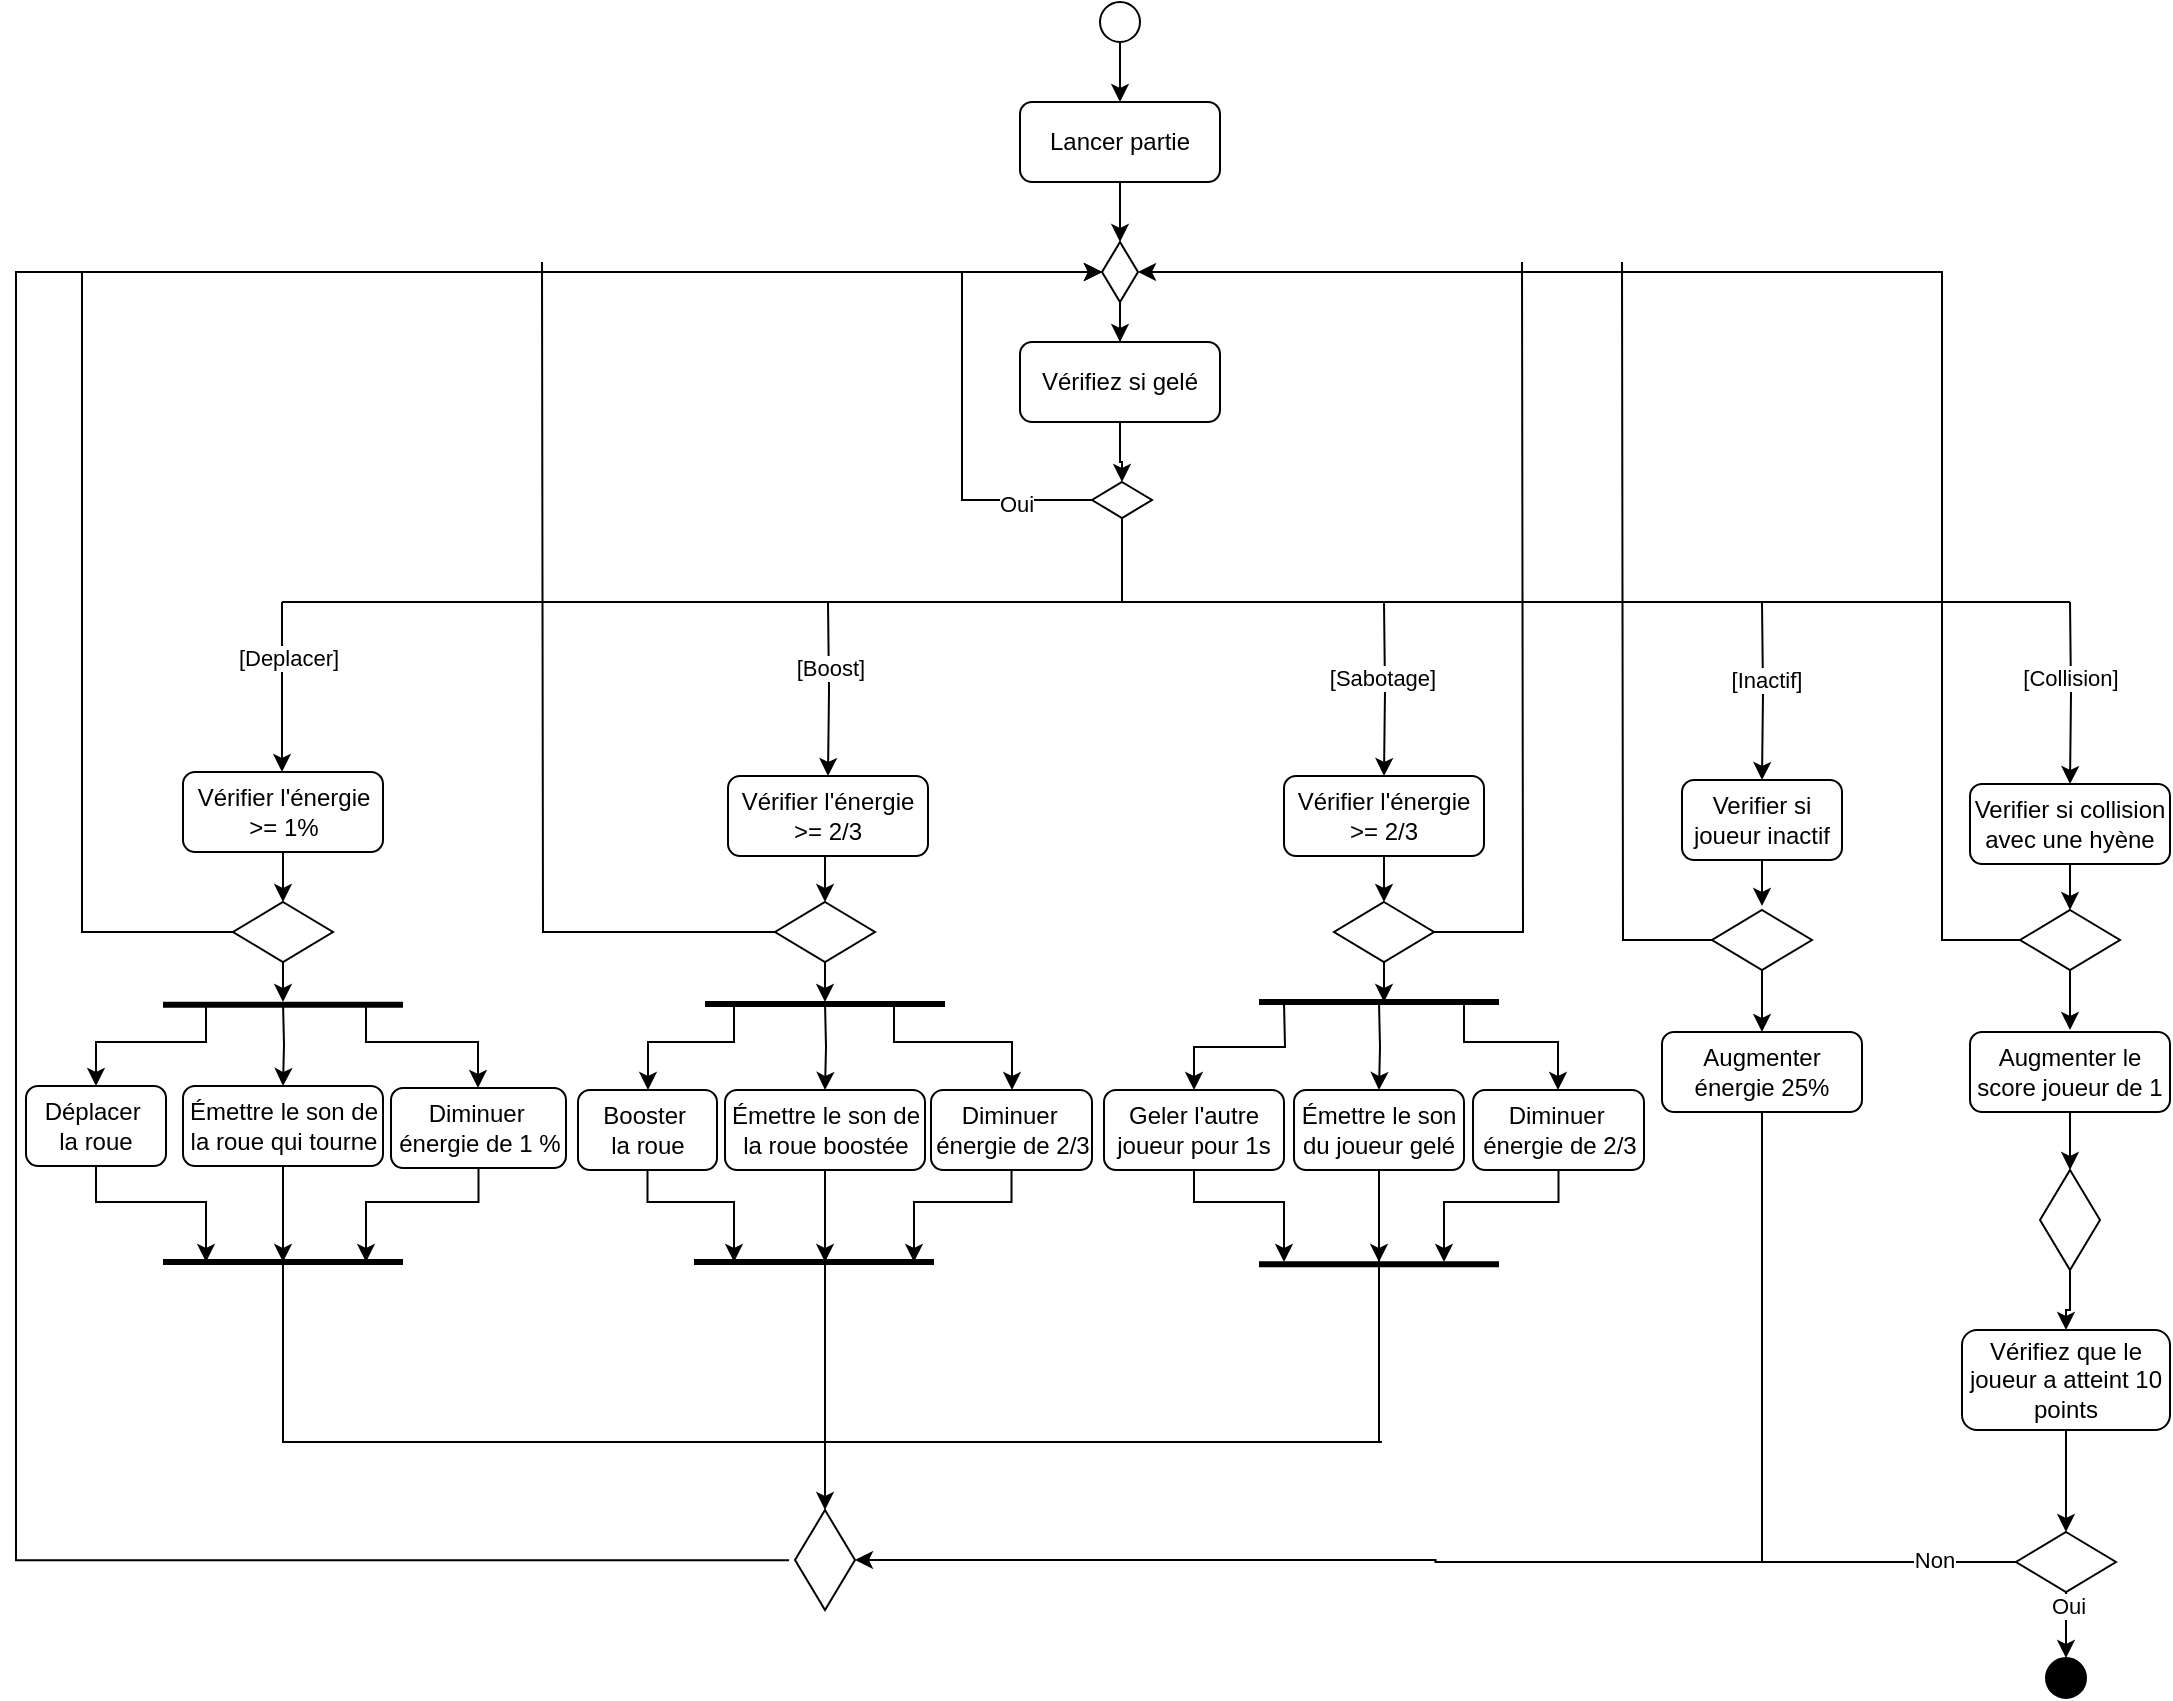 <mxfile version="26.2.13">
  <diagram name="Page-1" id="c7-hRY8DfMiNaXvnUUdZ">
    <mxGraphModel dx="1748" dy="946" grid="1" gridSize="10" guides="1" tooltips="1" connect="1" arrows="1" fold="1" page="1" pageScale="1" pageWidth="1100" pageHeight="850" math="0" shadow="0">
      <root>
        <mxCell id="0" />
        <mxCell id="1" parent="0" />
        <mxCell id="Nvft40sG64JCW1DYEv6T-74" style="edgeStyle=orthogonalEdgeStyle;rounded=0;orthogonalLoop=1;jettySize=auto;html=1;entryX=0.5;entryY=0;entryDx=0;entryDy=0;" edge="1" parent="1" source="i3L0F_zGx0VAiGbkec1p-2" target="i3L0F_zGx0VAiGbkec1p-9">
          <mxGeometry relative="1" as="geometry" />
        </mxCell>
        <mxCell id="i3L0F_zGx0VAiGbkec1p-2" value="" style="ellipse;whiteSpace=wrap;html=1;aspect=fixed;" parent="1" vertex="1">
          <mxGeometry x="549" width="20" height="20" as="geometry" />
        </mxCell>
        <mxCell id="Nvft40sG64JCW1DYEv6T-75" style="edgeStyle=orthogonalEdgeStyle;rounded=0;orthogonalLoop=1;jettySize=auto;html=1;entryX=0.5;entryY=0;entryDx=0;entryDy=0;" edge="1" parent="1" source="i3L0F_zGx0VAiGbkec1p-9" target="Nvft40sG64JCW1DYEv6T-73">
          <mxGeometry relative="1" as="geometry" />
        </mxCell>
        <mxCell id="i3L0F_zGx0VAiGbkec1p-9" value="Lancer partie" style="rounded=1;whiteSpace=wrap;html=1;" parent="1" vertex="1">
          <mxGeometry x="509" y="50" width="100" height="40" as="geometry" />
        </mxCell>
        <mxCell id="Nvft40sG64JCW1DYEv6T-15" style="edgeStyle=orthogonalEdgeStyle;rounded=0;orthogonalLoop=1;jettySize=auto;html=1;entryX=0.5;entryY=0;entryDx=0;entryDy=0;" edge="1" parent="1" source="i3L0F_zGx0VAiGbkec1p-17" target="Nvft40sG64JCW1DYEv6T-11">
          <mxGeometry relative="1" as="geometry" />
        </mxCell>
        <mxCell id="Nvft40sG64JCW1DYEv6T-81" style="edgeStyle=orthogonalEdgeStyle;rounded=0;orthogonalLoop=1;jettySize=auto;html=1;" edge="1" parent="1" target="i3L0F_zGx0VAiGbkec1p-17">
          <mxGeometry relative="1" as="geometry">
            <mxPoint x="140" y="300" as="sourcePoint" />
          </mxGeometry>
        </mxCell>
        <mxCell id="Nvft40sG64JCW1DYEv6T-108" value="[Deplacer]" style="edgeLabel;html=1;align=center;verticalAlign=middle;resizable=0;points=[];" vertex="1" connectable="0" parent="Nvft40sG64JCW1DYEv6T-81">
          <mxGeometry x="-0.352" y="3" relative="1" as="geometry">
            <mxPoint as="offset" />
          </mxGeometry>
        </mxCell>
        <mxCell id="i3L0F_zGx0VAiGbkec1p-17" value="Vérifier l&#39;énergie &amp;gt;= 1%" style="rounded=1;whiteSpace=wrap;html=1;" parent="1" vertex="1">
          <mxGeometry x="90.5" y="385" width="100" height="40" as="geometry" />
        </mxCell>
        <mxCell id="Nvft40sG64JCW1DYEv6T-77" style="edgeStyle=orthogonalEdgeStyle;rounded=0;orthogonalLoop=1;jettySize=auto;html=1;entryX=0.5;entryY=0;entryDx=0;entryDy=0;" edge="1" parent="1" source="i3L0F_zGx0VAiGbkec1p-18" target="Nvft40sG64JCW1DYEv6T-72">
          <mxGeometry relative="1" as="geometry" />
        </mxCell>
        <mxCell id="i3L0F_zGx0VAiGbkec1p-18" value="Vérifiez si gelé" style="rounded=1;whiteSpace=wrap;html=1;" parent="1" vertex="1">
          <mxGeometry x="509" y="170" width="100" height="40" as="geometry" />
        </mxCell>
        <mxCell id="Nvft40sG64JCW1DYEv6T-17" style="edgeStyle=orthogonalEdgeStyle;rounded=0;orthogonalLoop=1;jettySize=auto;html=1;exitX=0.5;exitY=0;exitDx=0;exitDy=0;entryX=0.5;entryY=0;entryDx=0;entryDy=0;" edge="1" parent="1" target="i3L0F_zGx0VAiGbkec1p-19">
          <mxGeometry relative="1" as="geometry">
            <mxPoint x="102" y="500" as="sourcePoint" />
            <Array as="points">
              <mxPoint x="102" y="520" />
              <mxPoint x="47" y="520" />
            </Array>
          </mxGeometry>
        </mxCell>
        <mxCell id="Nvft40sG64JCW1DYEv6T-20" style="edgeStyle=orthogonalEdgeStyle;rounded=0;orthogonalLoop=1;jettySize=auto;html=1;" edge="1" parent="1" source="i3L0F_zGx0VAiGbkec1p-19">
          <mxGeometry relative="1" as="geometry">
            <mxPoint x="102" y="630" as="targetPoint" />
            <Array as="points">
              <mxPoint x="47" y="600" />
              <mxPoint x="102" y="600" />
            </Array>
          </mxGeometry>
        </mxCell>
        <mxCell id="i3L0F_zGx0VAiGbkec1p-19" value="Déplacer&amp;nbsp;&lt;div&gt;la roue&lt;/div&gt;" style="rounded=1;whiteSpace=wrap;html=1;" parent="1" vertex="1">
          <mxGeometry x="12" y="542" width="70" height="40" as="geometry" />
        </mxCell>
        <mxCell id="Nvft40sG64JCW1DYEv6T-18" style="edgeStyle=orthogonalEdgeStyle;rounded=0;orthogonalLoop=1;jettySize=auto;html=1;" edge="1" parent="1" target="i3L0F_zGx0VAiGbkec1p-20">
          <mxGeometry relative="1" as="geometry">
            <mxPoint x="140.5" y="500" as="sourcePoint" />
          </mxGeometry>
        </mxCell>
        <mxCell id="Nvft40sG64JCW1DYEv6T-21" style="edgeStyle=orthogonalEdgeStyle;rounded=0;orthogonalLoop=1;jettySize=auto;html=1;" edge="1" parent="1" source="i3L0F_zGx0VAiGbkec1p-20">
          <mxGeometry relative="1" as="geometry">
            <mxPoint x="140.5" y="630" as="targetPoint" />
          </mxGeometry>
        </mxCell>
        <mxCell id="Nvft40sG64JCW1DYEv6T-99" style="edgeStyle=orthogonalEdgeStyle;rounded=0;orthogonalLoop=1;jettySize=auto;html=1;endArrow=none;startFill=0;" edge="1" parent="1" source="i3L0F_zGx0VAiGbkec1p-20">
          <mxGeometry relative="1" as="geometry">
            <mxPoint x="140.5" y="720" as="targetPoint" />
          </mxGeometry>
        </mxCell>
        <mxCell id="i3L0F_zGx0VAiGbkec1p-20" value="Émettre le son de la roue qui tourne" style="rounded=1;whiteSpace=wrap;html=1;" parent="1" vertex="1">
          <mxGeometry x="90.5" y="542" width="100" height="40" as="geometry" />
        </mxCell>
        <mxCell id="Nvft40sG64JCW1DYEv6T-19" style="edgeStyle=orthogonalEdgeStyle;rounded=0;orthogonalLoop=1;jettySize=auto;html=1;" edge="1" parent="1" target="i3L0F_zGx0VAiGbkec1p-22">
          <mxGeometry relative="1" as="geometry">
            <mxPoint x="182" y="500" as="sourcePoint" />
            <Array as="points">
              <mxPoint x="182" y="520" />
              <mxPoint x="238" y="520" />
            </Array>
          </mxGeometry>
        </mxCell>
        <mxCell id="Nvft40sG64JCW1DYEv6T-22" style="edgeStyle=orthogonalEdgeStyle;rounded=0;orthogonalLoop=1;jettySize=auto;html=1;" edge="1" parent="1" source="i3L0F_zGx0VAiGbkec1p-22">
          <mxGeometry relative="1" as="geometry">
            <mxPoint x="182" y="630" as="targetPoint" />
            <Array as="points">
              <mxPoint x="238" y="600" />
              <mxPoint x="182" y="600" />
            </Array>
          </mxGeometry>
        </mxCell>
        <mxCell id="i3L0F_zGx0VAiGbkec1p-22" value="Diminuer&amp;nbsp;&lt;div&gt;énergie de 1 %&lt;/div&gt;" style="rounded=1;whiteSpace=wrap;html=1;" parent="1" vertex="1">
          <mxGeometry x="194.5" y="543" width="87.5" height="40" as="geometry" />
        </mxCell>
        <mxCell id="i3L0F_zGx0VAiGbkec1p-27" value="" style="endArrow=none;html=1;rounded=0;endSize=6;startSize=6;strokeWidth=3;" parent="1" edge="1">
          <mxGeometry width="50" height="50" relative="1" as="geometry">
            <mxPoint x="80.5" y="501.41" as="sourcePoint" />
            <mxPoint x="200.5" y="501.41" as="targetPoint" />
          </mxGeometry>
        </mxCell>
        <mxCell id="i3L0F_zGx0VAiGbkec1p-30" value="" style="endArrow=none;html=1;rounded=0;endSize=6;startSize=6;strokeWidth=3;" parent="1" edge="1">
          <mxGeometry width="50" height="50" relative="1" as="geometry">
            <mxPoint x="80.5" y="630" as="sourcePoint" />
            <mxPoint x="200.5" y="630" as="targetPoint" />
          </mxGeometry>
        </mxCell>
        <mxCell id="Nvft40sG64JCW1DYEv6T-37" style="edgeStyle=orthogonalEdgeStyle;rounded=0;orthogonalLoop=1;jettySize=auto;html=1;entryX=0.5;entryY=0;entryDx=0;entryDy=0;" edge="1" parent="1" source="i3L0F_zGx0VAiGbkec1p-60" target="Nvft40sG64JCW1DYEv6T-36">
          <mxGeometry relative="1" as="geometry">
            <Array as="points">
              <mxPoint x="411.5" y="440" />
              <mxPoint x="411.5" y="440" />
            </Array>
          </mxGeometry>
        </mxCell>
        <mxCell id="Nvft40sG64JCW1DYEv6T-82" style="edgeStyle=orthogonalEdgeStyle;rounded=0;orthogonalLoop=1;jettySize=auto;html=1;" edge="1" parent="1" target="i3L0F_zGx0VAiGbkec1p-60">
          <mxGeometry relative="1" as="geometry">
            <mxPoint x="413" y="300" as="sourcePoint" />
          </mxGeometry>
        </mxCell>
        <mxCell id="Nvft40sG64JCW1DYEv6T-109" value="[Boost]" style="edgeLabel;html=1;align=center;verticalAlign=middle;resizable=0;points=[];" vertex="1" connectable="0" parent="Nvft40sG64JCW1DYEv6T-82">
          <mxGeometry x="-0.263" relative="1" as="geometry">
            <mxPoint y="1" as="offset" />
          </mxGeometry>
        </mxCell>
        <mxCell id="i3L0F_zGx0VAiGbkec1p-60" value="Vérifier l&#39;énergie &amp;gt;= 2/3" style="rounded=1;whiteSpace=wrap;html=1;" parent="1" vertex="1">
          <mxGeometry x="363" y="387" width="100" height="40" as="geometry" />
        </mxCell>
        <mxCell id="Nvft40sG64JCW1DYEv6T-42" style="edgeStyle=orthogonalEdgeStyle;rounded=0;orthogonalLoop=1;jettySize=auto;html=1;" edge="1" parent="1" target="i3L0F_zGx0VAiGbkec1p-62">
          <mxGeometry relative="1" as="geometry">
            <mxPoint x="366" y="500" as="sourcePoint" />
            <Array as="points">
              <mxPoint x="366" y="520" />
              <mxPoint x="323" y="520" />
            </Array>
          </mxGeometry>
        </mxCell>
        <mxCell id="Nvft40sG64JCW1DYEv6T-44" style="edgeStyle=orthogonalEdgeStyle;rounded=0;orthogonalLoop=1;jettySize=auto;html=1;" edge="1" parent="1" source="i3L0F_zGx0VAiGbkec1p-62">
          <mxGeometry relative="1" as="geometry">
            <mxPoint x="366" y="630" as="targetPoint" />
            <Array as="points">
              <mxPoint x="323" y="600" />
              <mxPoint x="366" y="600" />
            </Array>
          </mxGeometry>
        </mxCell>
        <mxCell id="i3L0F_zGx0VAiGbkec1p-62" value="Booster&amp;nbsp;&lt;div&gt;la roue&lt;/div&gt;" style="rounded=1;whiteSpace=wrap;html=1;" parent="1" vertex="1">
          <mxGeometry x="288" y="544" width="69.5" height="40" as="geometry" />
        </mxCell>
        <mxCell id="Nvft40sG64JCW1DYEv6T-41" style="edgeStyle=orthogonalEdgeStyle;rounded=0;orthogonalLoop=1;jettySize=auto;html=1;" edge="1" parent="1" target="i3L0F_zGx0VAiGbkec1p-64">
          <mxGeometry relative="1" as="geometry">
            <mxPoint x="411.5" y="500" as="sourcePoint" />
          </mxGeometry>
        </mxCell>
        <mxCell id="Nvft40sG64JCW1DYEv6T-45" style="edgeStyle=orthogonalEdgeStyle;rounded=0;orthogonalLoop=1;jettySize=auto;html=1;" edge="1" parent="1" source="i3L0F_zGx0VAiGbkec1p-64">
          <mxGeometry relative="1" as="geometry">
            <mxPoint x="411.5" y="630" as="targetPoint" />
          </mxGeometry>
        </mxCell>
        <mxCell id="Nvft40sG64JCW1DYEv6T-98" style="edgeStyle=orthogonalEdgeStyle;rounded=0;orthogonalLoop=1;jettySize=auto;html=1;endArrow=none;startFill=0;" edge="1" parent="1" source="i3L0F_zGx0VAiGbkec1p-64">
          <mxGeometry relative="1" as="geometry">
            <mxPoint x="411.5" y="720" as="targetPoint" />
          </mxGeometry>
        </mxCell>
        <mxCell id="Nvft40sG64JCW1DYEv6T-104" style="edgeStyle=orthogonalEdgeStyle;rounded=0;orthogonalLoop=1;jettySize=auto;html=1;entryX=0.5;entryY=0;entryDx=0;entryDy=0;" edge="1" parent="1" source="i3L0F_zGx0VAiGbkec1p-64" target="i3L0F_zGx0VAiGbkec1p-106">
          <mxGeometry relative="1" as="geometry" />
        </mxCell>
        <mxCell id="i3L0F_zGx0VAiGbkec1p-64" value="Émettre le son de la roue boostée" style="rounded=1;whiteSpace=wrap;html=1;" parent="1" vertex="1">
          <mxGeometry x="361.5" y="544" width="100" height="40" as="geometry" />
        </mxCell>
        <mxCell id="Nvft40sG64JCW1DYEv6T-43" style="edgeStyle=orthogonalEdgeStyle;rounded=0;orthogonalLoop=1;jettySize=auto;html=1;" edge="1" parent="1" target="i3L0F_zGx0VAiGbkec1p-66">
          <mxGeometry relative="1" as="geometry">
            <mxPoint x="446.0" y="500" as="sourcePoint" />
            <Array as="points">
              <mxPoint x="446" y="520" />
              <mxPoint x="505" y="520" />
            </Array>
          </mxGeometry>
        </mxCell>
        <mxCell id="Nvft40sG64JCW1DYEv6T-46" style="edgeStyle=orthogonalEdgeStyle;rounded=0;orthogonalLoop=1;jettySize=auto;html=1;" edge="1" parent="1" source="i3L0F_zGx0VAiGbkec1p-66">
          <mxGeometry relative="1" as="geometry">
            <mxPoint x="456" y="630" as="targetPoint" />
            <Array as="points">
              <mxPoint x="505" y="600" />
              <mxPoint x="456" y="600" />
            </Array>
          </mxGeometry>
        </mxCell>
        <mxCell id="i3L0F_zGx0VAiGbkec1p-66" value="Diminuer&amp;nbsp;&lt;div&gt;énergie de 2/3&lt;/div&gt;" style="rounded=1;whiteSpace=wrap;html=1;" parent="1" vertex="1">
          <mxGeometry x="464.5" y="544" width="80.5" height="40" as="geometry" />
        </mxCell>
        <mxCell id="i3L0F_zGx0VAiGbkec1p-69" value="" style="endArrow=none;html=1;rounded=0;endSize=6;startSize=6;strokeWidth=3;" parent="1" edge="1">
          <mxGeometry width="50" height="50" relative="1" as="geometry">
            <mxPoint x="351.5" y="501" as="sourcePoint" />
            <mxPoint x="471.5" y="501" as="targetPoint" />
          </mxGeometry>
        </mxCell>
        <mxCell id="i3L0F_zGx0VAiGbkec1p-70" value="" style="endArrow=none;html=1;rounded=0;endSize=6;startSize=6;strokeWidth=3;" parent="1" edge="1">
          <mxGeometry width="50" height="50" relative="1" as="geometry">
            <mxPoint x="346" y="630" as="sourcePoint" />
            <mxPoint x="466" y="630" as="targetPoint" />
          </mxGeometry>
        </mxCell>
        <mxCell id="Nvft40sG64JCW1DYEv6T-50" style="edgeStyle=orthogonalEdgeStyle;rounded=0;orthogonalLoop=1;jettySize=auto;html=1;entryX=0.5;entryY=0;entryDx=0;entryDy=0;" edge="1" parent="1" source="i3L0F_zGx0VAiGbkec1p-79" target="Nvft40sG64JCW1DYEv6T-13">
          <mxGeometry relative="1" as="geometry" />
        </mxCell>
        <mxCell id="Nvft40sG64JCW1DYEv6T-83" style="edgeStyle=orthogonalEdgeStyle;rounded=0;orthogonalLoop=1;jettySize=auto;html=1;" edge="1" parent="1" target="i3L0F_zGx0VAiGbkec1p-79">
          <mxGeometry relative="1" as="geometry">
            <mxPoint x="691.0" y="300" as="sourcePoint" />
          </mxGeometry>
        </mxCell>
        <mxCell id="Nvft40sG64JCW1DYEv6T-110" value="[Sabotage]" style="edgeLabel;html=1;align=center;verticalAlign=middle;resizable=0;points=[];" vertex="1" connectable="0" parent="Nvft40sG64JCW1DYEv6T-83">
          <mxGeometry x="-0.13" y="-2" relative="1" as="geometry">
            <mxPoint as="offset" />
          </mxGeometry>
        </mxCell>
        <mxCell id="i3L0F_zGx0VAiGbkec1p-79" value="Vérifier l&#39;énergie &amp;gt;= 2/3" style="rounded=1;whiteSpace=wrap;html=1;" parent="1" vertex="1">
          <mxGeometry x="641" y="387" width="100" height="40" as="geometry" />
        </mxCell>
        <mxCell id="Nvft40sG64JCW1DYEv6T-52" style="edgeStyle=orthogonalEdgeStyle;rounded=0;orthogonalLoop=1;jettySize=auto;html=1;" edge="1" parent="1" target="i3L0F_zGx0VAiGbkec1p-82">
          <mxGeometry relative="1" as="geometry">
            <mxPoint x="641" y="500" as="sourcePoint" />
          </mxGeometry>
        </mxCell>
        <mxCell id="Nvft40sG64JCW1DYEv6T-55" style="edgeStyle=orthogonalEdgeStyle;rounded=0;orthogonalLoop=1;jettySize=auto;html=1;" edge="1" parent="1" source="i3L0F_zGx0VAiGbkec1p-82">
          <mxGeometry relative="1" as="geometry">
            <mxPoint x="641" y="630" as="targetPoint" />
            <Array as="points">
              <mxPoint x="596" y="600" />
              <mxPoint x="641" y="600" />
            </Array>
          </mxGeometry>
        </mxCell>
        <mxCell id="i3L0F_zGx0VAiGbkec1p-82" value="Geler l&#39;autre joueur pour 1s" style="rounded=1;whiteSpace=wrap;html=1;" parent="1" vertex="1">
          <mxGeometry x="551" y="544" width="90" height="40" as="geometry" />
        </mxCell>
        <mxCell id="Nvft40sG64JCW1DYEv6T-54" style="edgeStyle=orthogonalEdgeStyle;rounded=0;orthogonalLoop=1;jettySize=auto;html=1;" edge="1" parent="1" target="i3L0F_zGx0VAiGbkec1p-85">
          <mxGeometry relative="1" as="geometry">
            <mxPoint x="688.5" y="500" as="sourcePoint" />
          </mxGeometry>
        </mxCell>
        <mxCell id="Nvft40sG64JCW1DYEv6T-56" style="edgeStyle=orthogonalEdgeStyle;rounded=0;orthogonalLoop=1;jettySize=auto;html=1;" edge="1" parent="1" source="i3L0F_zGx0VAiGbkec1p-85">
          <mxGeometry relative="1" as="geometry">
            <mxPoint x="688.5" y="630" as="targetPoint" />
          </mxGeometry>
        </mxCell>
        <mxCell id="Nvft40sG64JCW1DYEv6T-97" style="edgeStyle=orthogonalEdgeStyle;rounded=0;orthogonalLoop=1;jettySize=auto;html=1;endArrow=none;startFill=0;" edge="1" parent="1" source="i3L0F_zGx0VAiGbkec1p-85">
          <mxGeometry relative="1" as="geometry">
            <mxPoint x="688.5" y="720" as="targetPoint" />
          </mxGeometry>
        </mxCell>
        <mxCell id="i3L0F_zGx0VAiGbkec1p-85" value="Émettre le son du joueur gelé" style="rounded=1;whiteSpace=wrap;html=1;" parent="1" vertex="1">
          <mxGeometry x="646" y="544" width="85" height="40" as="geometry" />
        </mxCell>
        <mxCell id="Nvft40sG64JCW1DYEv6T-53" style="edgeStyle=orthogonalEdgeStyle;rounded=0;orthogonalLoop=1;jettySize=auto;html=1;" edge="1" parent="1" target="i3L0F_zGx0VAiGbkec1p-88">
          <mxGeometry relative="1" as="geometry">
            <mxPoint x="731" y="500" as="sourcePoint" />
            <Array as="points">
              <mxPoint x="731" y="520" />
              <mxPoint x="778" y="520" />
            </Array>
          </mxGeometry>
        </mxCell>
        <mxCell id="Nvft40sG64JCW1DYEv6T-57" style="edgeStyle=orthogonalEdgeStyle;rounded=0;orthogonalLoop=1;jettySize=auto;html=1;" edge="1" parent="1" source="i3L0F_zGx0VAiGbkec1p-88">
          <mxGeometry relative="1" as="geometry">
            <mxPoint x="721" y="630" as="targetPoint" />
            <Array as="points">
              <mxPoint x="778" y="600" />
              <mxPoint x="721" y="600" />
            </Array>
          </mxGeometry>
        </mxCell>
        <mxCell id="i3L0F_zGx0VAiGbkec1p-88" value="Diminuer&amp;nbsp;&lt;div&gt;énergie de 2/3&lt;/div&gt;" style="rounded=1;whiteSpace=wrap;html=1;" parent="1" vertex="1">
          <mxGeometry x="735.5" y="544" width="85.5" height="40" as="geometry" />
        </mxCell>
        <mxCell id="i3L0F_zGx0VAiGbkec1p-91" value="" style="endArrow=none;html=1;rounded=0;endSize=6;startSize=6;strokeWidth=3;" parent="1" edge="1">
          <mxGeometry width="50" height="50" relative="1" as="geometry">
            <mxPoint x="628.5" y="500" as="sourcePoint" />
            <mxPoint x="748.5" y="500" as="targetPoint" />
          </mxGeometry>
        </mxCell>
        <mxCell id="i3L0F_zGx0VAiGbkec1p-92" value="" style="endArrow=none;html=1;rounded=0;endSize=6;startSize=6;strokeWidth=3;" parent="1" edge="1">
          <mxGeometry width="50" height="50" relative="1" as="geometry">
            <mxPoint x="628.5" y="631.18" as="sourcePoint" />
            <mxPoint x="748.5" y="631.18" as="targetPoint" />
          </mxGeometry>
        </mxCell>
        <mxCell id="Nvft40sG64JCW1DYEv6T-59" style="edgeStyle=orthogonalEdgeStyle;rounded=0;orthogonalLoop=1;jettySize=auto;html=1;entryX=0.5;entryY=0;entryDx=0;entryDy=0;" edge="1" parent="1" source="i3L0F_zGx0VAiGbkec1p-96" target="i3L0F_zGx0VAiGbkec1p-101">
          <mxGeometry relative="1" as="geometry" />
        </mxCell>
        <mxCell id="Nvft40sG64JCW1DYEv6T-85" style="edgeStyle=orthogonalEdgeStyle;rounded=0;orthogonalLoop=1;jettySize=auto;html=1;" edge="1" parent="1" target="i3L0F_zGx0VAiGbkec1p-96">
          <mxGeometry relative="1" as="geometry">
            <mxPoint x="1034" y="300" as="sourcePoint" />
          </mxGeometry>
        </mxCell>
        <mxCell id="Nvft40sG64JCW1DYEv6T-112" value="[Collision]" style="edgeLabel;html=1;align=center;verticalAlign=middle;resizable=0;points=[];" vertex="1" connectable="0" parent="Nvft40sG64JCW1DYEv6T-85">
          <mxGeometry x="-0.193" y="-1" relative="1" as="geometry">
            <mxPoint y="1" as="offset" />
          </mxGeometry>
        </mxCell>
        <mxCell id="i3L0F_zGx0VAiGbkec1p-96" value="Verifier si collision avec une hyène" style="rounded=1;whiteSpace=wrap;html=1;" parent="1" vertex="1">
          <mxGeometry x="984" y="391" width="100" height="40" as="geometry" />
        </mxCell>
        <mxCell id="Nvft40sG64JCW1DYEv6T-61" style="edgeStyle=orthogonalEdgeStyle;rounded=0;orthogonalLoop=1;jettySize=auto;html=1;entryX=0.5;entryY=0;entryDx=0;entryDy=0;" edge="1" parent="1" source="i3L0F_zGx0VAiGbkec1p-98" target="i3L0F_zGx0VAiGbkec1p-102">
          <mxGeometry relative="1" as="geometry" />
        </mxCell>
        <mxCell id="i3L0F_zGx0VAiGbkec1p-98" value="Augmenter le score joueur de 1" style="rounded=1;whiteSpace=wrap;html=1;" parent="1" vertex="1">
          <mxGeometry x="984" y="515" width="100" height="40" as="geometry" />
        </mxCell>
        <mxCell id="Nvft40sG64JCW1DYEv6T-60" style="edgeStyle=orthogonalEdgeStyle;rounded=0;orthogonalLoop=1;jettySize=auto;html=1;" edge="1" parent="1" source="i3L0F_zGx0VAiGbkec1p-101">
          <mxGeometry relative="1" as="geometry">
            <mxPoint x="1034" y="514" as="targetPoint" />
          </mxGeometry>
        </mxCell>
        <mxCell id="Nvft40sG64JCW1DYEv6T-91" style="edgeStyle=orthogonalEdgeStyle;rounded=0;orthogonalLoop=1;jettySize=auto;html=1;entryX=1;entryY=0.5;entryDx=0;entryDy=0;" edge="1" parent="1" source="i3L0F_zGx0VAiGbkec1p-101" target="Nvft40sG64JCW1DYEv6T-73">
          <mxGeometry relative="1" as="geometry">
            <Array as="points">
              <mxPoint x="970" y="469" />
              <mxPoint x="970" y="135" />
            </Array>
          </mxGeometry>
        </mxCell>
        <mxCell id="i3L0F_zGx0VAiGbkec1p-101" value="" style="rhombus;whiteSpace=wrap;html=1;" parent="1" vertex="1">
          <mxGeometry x="1009" y="454" width="50" height="30" as="geometry" />
        </mxCell>
        <mxCell id="Nvft40sG64JCW1DYEv6T-63" style="edgeStyle=orthogonalEdgeStyle;rounded=0;orthogonalLoop=1;jettySize=auto;html=1;entryX=0.5;entryY=0;entryDx=0;entryDy=0;" edge="1" parent="1" source="i3L0F_zGx0VAiGbkec1p-102" target="Nvft40sG64JCW1DYEv6T-3">
          <mxGeometry relative="1" as="geometry" />
        </mxCell>
        <mxCell id="i3L0F_zGx0VAiGbkec1p-102" value="" style="rhombus;whiteSpace=wrap;html=1;" parent="1" vertex="1">
          <mxGeometry x="1019" y="584" width="30" height="50" as="geometry" />
        </mxCell>
        <mxCell id="Nvft40sG64JCW1DYEv6T-105" style="edgeStyle=orthogonalEdgeStyle;rounded=0;orthogonalLoop=1;jettySize=auto;html=1;" edge="1" parent="1" source="Nvft40sG64JCW1DYEv6T-1" target="i3L0F_zGx0VAiGbkec1p-106">
          <mxGeometry relative="1" as="geometry" />
        </mxCell>
        <mxCell id="Nvft40sG64JCW1DYEv6T-107" value="Non" style="edgeLabel;html=1;align=center;verticalAlign=middle;resizable=0;points=[];" vertex="1" connectable="0" parent="Nvft40sG64JCW1DYEv6T-105">
          <mxGeometry x="-0.86" y="-1" relative="1" as="geometry">
            <mxPoint x="-1" as="offset" />
          </mxGeometry>
        </mxCell>
        <mxCell id="Nvft40sG64JCW1DYEv6T-106" style="edgeStyle=orthogonalEdgeStyle;rounded=0;orthogonalLoop=1;jettySize=auto;html=1;entryX=0;entryY=0.5;entryDx=0;entryDy=0;entryPerimeter=0;" edge="1" parent="1" target="Nvft40sG64JCW1DYEv6T-73">
          <mxGeometry relative="1" as="geometry">
            <mxPoint x="393.546" y="779.077" as="sourcePoint" />
            <mxPoint x="547" y="135" as="targetPoint" />
            <Array as="points">
              <mxPoint x="7" y="779" />
              <mxPoint x="7" y="135" />
            </Array>
          </mxGeometry>
        </mxCell>
        <mxCell id="i3L0F_zGx0VAiGbkec1p-106" value="" style="rhombus;whiteSpace=wrap;html=1;" parent="1" vertex="1">
          <mxGeometry x="396.5" y="754" width="30" height="50" as="geometry" />
        </mxCell>
        <mxCell id="Nvft40sG64JCW1DYEv6T-8" style="edgeStyle=orthogonalEdgeStyle;rounded=0;orthogonalLoop=1;jettySize=auto;html=1;entryX=0.5;entryY=0;entryDx=0;entryDy=0;" edge="1" parent="1" source="Nvft40sG64JCW1DYEv6T-1">
          <mxGeometry relative="1" as="geometry">
            <mxPoint x="1032" y="828" as="targetPoint" />
          </mxGeometry>
        </mxCell>
        <mxCell id="Nvft40sG64JCW1DYEv6T-10" value="Oui" style="edgeLabel;html=1;align=center;verticalAlign=middle;resizable=0;points=[];" vertex="1" connectable="0" parent="Nvft40sG64JCW1DYEv6T-8">
          <mxGeometry x="-0.503" y="1" relative="1" as="geometry">
            <mxPoint y="-2" as="offset" />
          </mxGeometry>
        </mxCell>
        <mxCell id="Nvft40sG64JCW1DYEv6T-1" value="" style="rhombus;whiteSpace=wrap;html=1;" vertex="1" parent="1">
          <mxGeometry x="1007" y="765" width="50" height="30" as="geometry" />
        </mxCell>
        <mxCell id="Nvft40sG64JCW1DYEv6T-5" style="edgeStyle=orthogonalEdgeStyle;rounded=0;orthogonalLoop=1;jettySize=auto;html=1;entryX=0.5;entryY=0;entryDx=0;entryDy=0;" edge="1" parent="1" source="Nvft40sG64JCW1DYEv6T-3" target="Nvft40sG64JCW1DYEv6T-1">
          <mxGeometry relative="1" as="geometry" />
        </mxCell>
        <mxCell id="Nvft40sG64JCW1DYEv6T-3" value="Vérifiez que le joueur a atteint 10 points" style="rounded=1;whiteSpace=wrap;html=1;" vertex="1" parent="1">
          <mxGeometry x="980" y="664" width="104" height="50" as="geometry" />
        </mxCell>
        <mxCell id="Nvft40sG64JCW1DYEv6T-7" value="" style="ellipse;whiteSpace=wrap;html=1;aspect=fixed;fillColor=#000000;" vertex="1" parent="1">
          <mxGeometry x="1022" y="828" width="20" height="20" as="geometry" />
        </mxCell>
        <mxCell id="Nvft40sG64JCW1DYEv6T-16" style="edgeStyle=orthogonalEdgeStyle;rounded=0;orthogonalLoop=1;jettySize=auto;html=1;" edge="1" parent="1" source="Nvft40sG64JCW1DYEv6T-11">
          <mxGeometry relative="1" as="geometry">
            <mxPoint x="140.5" y="500" as="targetPoint" />
          </mxGeometry>
        </mxCell>
        <mxCell id="Nvft40sG64JCW1DYEv6T-88" style="edgeStyle=orthogonalEdgeStyle;rounded=0;orthogonalLoop=1;jettySize=auto;html=1;entryX=0;entryY=0.5;entryDx=0;entryDy=0;" edge="1" parent="1" source="Nvft40sG64JCW1DYEv6T-11" target="Nvft40sG64JCW1DYEv6T-73">
          <mxGeometry relative="1" as="geometry">
            <Array as="points">
              <mxPoint x="40" y="465" />
              <mxPoint x="40" y="135" />
            </Array>
          </mxGeometry>
        </mxCell>
        <mxCell id="Nvft40sG64JCW1DYEv6T-11" value="" style="rhombus;whiteSpace=wrap;html=1;" vertex="1" parent="1">
          <mxGeometry x="115.5" y="450" width="50" height="30" as="geometry" />
        </mxCell>
        <mxCell id="Nvft40sG64JCW1DYEv6T-51" style="edgeStyle=orthogonalEdgeStyle;rounded=0;orthogonalLoop=1;jettySize=auto;html=1;" edge="1" parent="1" source="Nvft40sG64JCW1DYEv6T-13">
          <mxGeometry relative="1" as="geometry">
            <mxPoint x="691" y="500" as="targetPoint" />
          </mxGeometry>
        </mxCell>
        <mxCell id="Nvft40sG64JCW1DYEv6T-93" style="edgeStyle=orthogonalEdgeStyle;rounded=0;orthogonalLoop=1;jettySize=auto;html=1;endArrow=none;startFill=0;" edge="1" parent="1" source="Nvft40sG64JCW1DYEv6T-13">
          <mxGeometry relative="1" as="geometry">
            <mxPoint x="760" y="130" as="targetPoint" />
          </mxGeometry>
        </mxCell>
        <mxCell id="Nvft40sG64JCW1DYEv6T-13" value="" style="rhombus;whiteSpace=wrap;html=1;" vertex="1" parent="1">
          <mxGeometry x="666" y="450" width="50" height="30" as="geometry" />
        </mxCell>
        <mxCell id="Nvft40sG64JCW1DYEv6T-38" style="edgeStyle=orthogonalEdgeStyle;rounded=0;orthogonalLoop=1;jettySize=auto;html=1;" edge="1" parent="1" source="Nvft40sG64JCW1DYEv6T-36">
          <mxGeometry relative="1" as="geometry">
            <mxPoint x="411.5" y="500" as="targetPoint" />
          </mxGeometry>
        </mxCell>
        <mxCell id="Nvft40sG64JCW1DYEv6T-89" style="edgeStyle=orthogonalEdgeStyle;rounded=0;orthogonalLoop=1;jettySize=auto;html=1;endArrow=none;startFill=0;" edge="1" parent="1" source="Nvft40sG64JCW1DYEv6T-36">
          <mxGeometry relative="1" as="geometry">
            <mxPoint x="270" y="130" as="targetPoint" />
          </mxGeometry>
        </mxCell>
        <mxCell id="Nvft40sG64JCW1DYEv6T-36" value="" style="rhombus;whiteSpace=wrap;html=1;" vertex="1" parent="1">
          <mxGeometry x="386.5" y="450" width="50" height="30" as="geometry" />
        </mxCell>
        <mxCell id="Nvft40sG64JCW1DYEv6T-67" style="edgeStyle=orthogonalEdgeStyle;rounded=0;orthogonalLoop=1;jettySize=auto;html=1;" edge="1" parent="1" source="Nvft40sG64JCW1DYEv6T-64">
          <mxGeometry relative="1" as="geometry">
            <mxPoint x="880.0" y="452" as="targetPoint" />
          </mxGeometry>
        </mxCell>
        <mxCell id="Nvft40sG64JCW1DYEv6T-84" style="edgeStyle=orthogonalEdgeStyle;rounded=0;orthogonalLoop=1;jettySize=auto;html=1;" edge="1" parent="1" target="Nvft40sG64JCW1DYEv6T-64">
          <mxGeometry relative="1" as="geometry">
            <mxPoint x="880" y="300" as="sourcePoint" />
          </mxGeometry>
        </mxCell>
        <mxCell id="Nvft40sG64JCW1DYEv6T-111" value="[Inactif]" style="edgeLabel;html=1;align=center;verticalAlign=middle;resizable=0;points=[];" vertex="1" connectable="0" parent="Nvft40sG64JCW1DYEv6T-84">
          <mxGeometry x="-0.279" y="1" relative="1" as="geometry">
            <mxPoint y="6" as="offset" />
          </mxGeometry>
        </mxCell>
        <mxCell id="Nvft40sG64JCW1DYEv6T-64" value="Verifier si joueur inactif" style="rounded=1;whiteSpace=wrap;html=1;" vertex="1" parent="1">
          <mxGeometry x="840" y="389" width="80" height="40" as="geometry" />
        </mxCell>
        <mxCell id="Nvft40sG64JCW1DYEv6T-69" style="edgeStyle=orthogonalEdgeStyle;rounded=0;orthogonalLoop=1;jettySize=auto;html=1;" edge="1" parent="1" source="Nvft40sG64JCW1DYEv6T-65" target="Nvft40sG64JCW1DYEv6T-68">
          <mxGeometry relative="1" as="geometry" />
        </mxCell>
        <mxCell id="Nvft40sG64JCW1DYEv6T-92" style="edgeStyle=orthogonalEdgeStyle;rounded=0;orthogonalLoop=1;jettySize=auto;html=1;endArrow=none;startFill=0;" edge="1" parent="1" source="Nvft40sG64JCW1DYEv6T-65">
          <mxGeometry relative="1" as="geometry">
            <mxPoint x="810" y="130" as="targetPoint" />
          </mxGeometry>
        </mxCell>
        <mxCell id="Nvft40sG64JCW1DYEv6T-65" value="" style="rhombus;whiteSpace=wrap;html=1;" vertex="1" parent="1">
          <mxGeometry x="855" y="454" width="50" height="30" as="geometry" />
        </mxCell>
        <mxCell id="Nvft40sG64JCW1DYEv6T-113" style="edgeStyle=orthogonalEdgeStyle;rounded=0;orthogonalLoop=1;jettySize=auto;html=1;endArrow=none;startFill=0;" edge="1" parent="1" source="Nvft40sG64JCW1DYEv6T-68">
          <mxGeometry relative="1" as="geometry">
            <mxPoint x="880" y="780" as="targetPoint" />
          </mxGeometry>
        </mxCell>
        <mxCell id="Nvft40sG64JCW1DYEv6T-68" value="Augmenter énergie 25%" style="rounded=1;whiteSpace=wrap;html=1;" vertex="1" parent="1">
          <mxGeometry x="830" y="515" width="100" height="40" as="geometry" />
        </mxCell>
        <mxCell id="Nvft40sG64JCW1DYEv6T-78" style="edgeStyle=orthogonalEdgeStyle;rounded=0;orthogonalLoop=1;jettySize=auto;html=1;entryX=0;entryY=0.5;entryDx=0;entryDy=0;" edge="1" parent="1" source="Nvft40sG64JCW1DYEv6T-72" target="Nvft40sG64JCW1DYEv6T-73">
          <mxGeometry relative="1" as="geometry">
            <Array as="points">
              <mxPoint x="480" y="249" />
              <mxPoint x="480" y="135" />
            </Array>
          </mxGeometry>
        </mxCell>
        <mxCell id="Nvft40sG64JCW1DYEv6T-79" value="Oui" style="edgeLabel;html=1;align=center;verticalAlign=middle;resizable=0;points=[];" vertex="1" connectable="0" parent="Nvft40sG64JCW1DYEv6T-78">
          <mxGeometry x="-0.695" y="2" relative="1" as="geometry">
            <mxPoint as="offset" />
          </mxGeometry>
        </mxCell>
        <mxCell id="Nvft40sG64JCW1DYEv6T-87" style="edgeStyle=orthogonalEdgeStyle;rounded=0;orthogonalLoop=1;jettySize=auto;html=1;endArrow=none;startFill=0;" edge="1" parent="1" source="Nvft40sG64JCW1DYEv6T-72">
          <mxGeometry relative="1" as="geometry">
            <mxPoint x="560" y="300" as="targetPoint" />
          </mxGeometry>
        </mxCell>
        <mxCell id="Nvft40sG64JCW1DYEv6T-72" value="" style="rhombus;whiteSpace=wrap;html=1;" vertex="1" parent="1">
          <mxGeometry x="545" y="240" width="30" height="18" as="geometry" />
        </mxCell>
        <mxCell id="Nvft40sG64JCW1DYEv6T-76" style="edgeStyle=orthogonalEdgeStyle;rounded=0;orthogonalLoop=1;jettySize=auto;html=1;" edge="1" parent="1" source="Nvft40sG64JCW1DYEv6T-73" target="i3L0F_zGx0VAiGbkec1p-18">
          <mxGeometry relative="1" as="geometry" />
        </mxCell>
        <mxCell id="Nvft40sG64JCW1DYEv6T-73" value="" style="rhombus;whiteSpace=wrap;html=1;" vertex="1" parent="1">
          <mxGeometry x="550" y="120" width="18" height="30" as="geometry" />
        </mxCell>
        <mxCell id="Nvft40sG64JCW1DYEv6T-86" value="" style="endArrow=none;html=1;rounded=0;" edge="1" parent="1">
          <mxGeometry width="50" height="50" relative="1" as="geometry">
            <mxPoint x="140" y="300" as="sourcePoint" />
            <mxPoint x="1034" y="300" as="targetPoint" />
          </mxGeometry>
        </mxCell>
        <mxCell id="Nvft40sG64JCW1DYEv6T-96" value="" style="endArrow=none;html=1;rounded=0;" edge="1" parent="1">
          <mxGeometry width="50" height="50" relative="1" as="geometry">
            <mxPoint x="140" y="720" as="sourcePoint" />
            <mxPoint x="690" y="720" as="targetPoint" />
          </mxGeometry>
        </mxCell>
      </root>
    </mxGraphModel>
  </diagram>
</mxfile>

